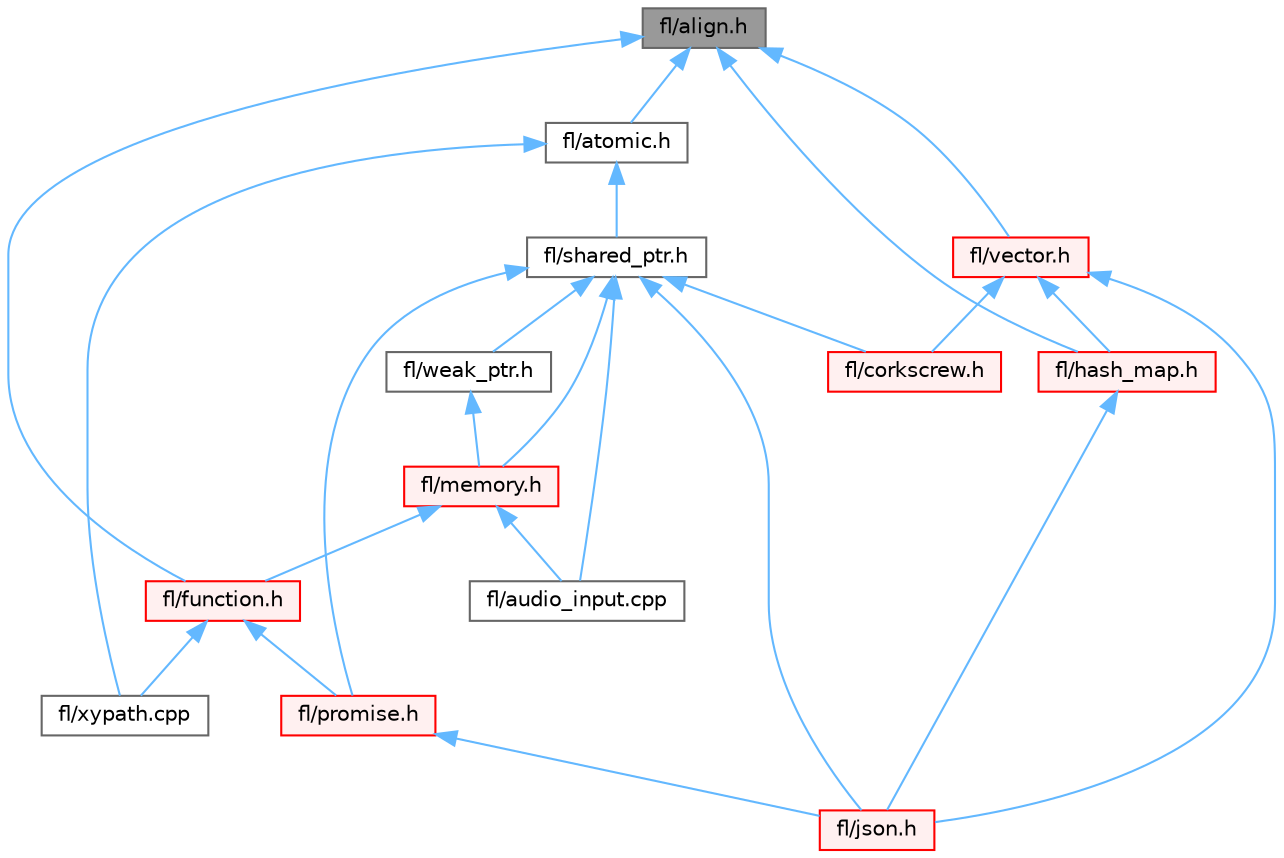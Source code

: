 digraph "fl/align.h"
{
 // INTERACTIVE_SVG=YES
 // LATEX_PDF_SIZE
  bgcolor="transparent";
  edge [fontname=Helvetica,fontsize=10,labelfontname=Helvetica,labelfontsize=10];
  node [fontname=Helvetica,fontsize=10,shape=box,height=0.2,width=0.4];
  Node1 [id="Node000001",label="fl/align.h",height=0.2,width=0.4,color="gray40", fillcolor="grey60", style="filled", fontcolor="black",tooltip=" "];
  Node1 -> Node2 [id="edge1_Node000001_Node000002",dir="back",color="steelblue1",style="solid",tooltip=" "];
  Node2 [id="Node000002",label="fl/atomic.h",height=0.2,width=0.4,color="grey40", fillcolor="white", style="filled",URL="$dd/d02/atomic_8h.html",tooltip=" "];
  Node2 -> Node3 [id="edge2_Node000002_Node000003",dir="back",color="steelblue1",style="solid",tooltip=" "];
  Node3 [id="Node000003",label="fl/shared_ptr.h",height=0.2,width=0.4,color="grey40", fillcolor="white", style="filled",URL="$df/d6a/shared__ptr_8h.html",tooltip=" "];
  Node3 -> Node4 [id="edge3_Node000003_Node000004",dir="back",color="steelblue1",style="solid",tooltip=" "];
  Node4 [id="Node000004",label="fl/audio_input.cpp",height=0.2,width=0.4,color="grey40", fillcolor="white", style="filled",URL="$d7/da3/audio__input_8cpp.html",tooltip=" "];
  Node3 -> Node5 [id="edge4_Node000003_Node000005",dir="back",color="steelblue1",style="solid",tooltip=" "];
  Node5 [id="Node000005",label="fl/corkscrew.h",height=0.2,width=0.4,color="red", fillcolor="#FFF0F0", style="filled",URL="$d1/dd4/src_2fl_2corkscrew_8h.html",tooltip="Corkscrew LED strip projection and rendering."];
  Node3 -> Node9 [id="edge5_Node000003_Node000009",dir="back",color="steelblue1",style="solid",tooltip=" "];
  Node9 [id="Node000009",label="fl/json.h",height=0.2,width=0.4,color="red", fillcolor="#FFF0F0", style="filled",URL="$d7/d91/fl_2json_8h.html",tooltip="FastLED's Elegant JSON Library: fl::Json"];
  Node3 -> Node193 [id="edge6_Node000003_Node000193",dir="back",color="steelblue1",style="solid",tooltip=" "];
  Node193 [id="Node000193",label="fl/memory.h",height=0.2,width=0.4,color="red", fillcolor="#FFF0F0", style="filled",URL="$dc/d18/memory_8h.html",tooltip=" "];
  Node193 -> Node4 [id="edge7_Node000193_Node000004",dir="back",color="steelblue1",style="solid",tooltip=" "];
  Node193 -> Node203 [id="edge8_Node000193_Node000203",dir="back",color="steelblue1",style="solid",tooltip=" "];
  Node203 [id="Node000203",label="fl/function.h",height=0.2,width=0.4,color="red", fillcolor="#FFF0F0", style="filled",URL="$dd/d67/function_8h.html",tooltip=" "];
  Node203 -> Node214 [id="edge9_Node000203_Node000214",dir="back",color="steelblue1",style="solid",tooltip=" "];
  Node214 [id="Node000214",label="fl/promise.h",height=0.2,width=0.4,color="red", fillcolor="#FFF0F0", style="filled",URL="$d6/d17/promise_8h.html",tooltip="Promise-based fluent API for FastLED - standalone async primitives."];
  Node214 -> Node9 [id="edge10_Node000214_Node000009",dir="back",color="steelblue1",style="solid",tooltip=" "];
  Node203 -> Node213 [id="edge11_Node000203_Node000213",dir="back",color="steelblue1",style="solid",tooltip=" "];
  Node213 [id="Node000213",label="fl/xypath.cpp",height=0.2,width=0.4,color="grey40", fillcolor="white", style="filled",URL="$d4/d78/xypath_8cpp.html",tooltip=" "];
  Node3 -> Node214 [id="edge12_Node000003_Node000214",dir="back",color="steelblue1",style="solid",tooltip=" "];
  Node3 -> Node367 [id="edge13_Node000003_Node000367",dir="back",color="steelblue1",style="solid",tooltip=" "];
  Node367 [id="Node000367",label="fl/weak_ptr.h",height=0.2,width=0.4,color="grey40", fillcolor="white", style="filled",URL="$dc/db4/weak__ptr_8h.html",tooltip=" "];
  Node367 -> Node193 [id="edge14_Node000367_Node000193",dir="back",color="steelblue1",style="solid",tooltip=" "];
  Node2 -> Node213 [id="edge15_Node000002_Node000213",dir="back",color="steelblue1",style="solid",tooltip=" "];
  Node1 -> Node203 [id="edge16_Node000001_Node000203",dir="back",color="steelblue1",style="solid",tooltip=" "];
  Node1 -> Node263 [id="edge17_Node000001_Node000263",dir="back",color="steelblue1",style="solid",tooltip=" "];
  Node263 [id="Node000263",label="fl/hash_map.h",height=0.2,width=0.4,color="red", fillcolor="#FFF0F0", style="filled",URL="$d6/d13/hash__map_8h.html",tooltip=" "];
  Node263 -> Node9 [id="edge18_Node000263_Node000009",dir="back",color="steelblue1",style="solid",tooltip=" "];
  Node1 -> Node294 [id="edge19_Node000001_Node000294",dir="back",color="steelblue1",style="solid",tooltip=" "];
  Node294 [id="Node000294",label="fl/vector.h",height=0.2,width=0.4,color="red", fillcolor="#FFF0F0", style="filled",URL="$d6/d68/vector_8h.html",tooltip=" "];
  Node294 -> Node5 [id="edge20_Node000294_Node000005",dir="back",color="steelblue1",style="solid",tooltip=" "];
  Node294 -> Node263 [id="edge21_Node000294_Node000263",dir="back",color="steelblue1",style="solid",tooltip=" "];
  Node294 -> Node9 [id="edge22_Node000294_Node000009",dir="back",color="steelblue1",style="solid",tooltip=" "];
}
